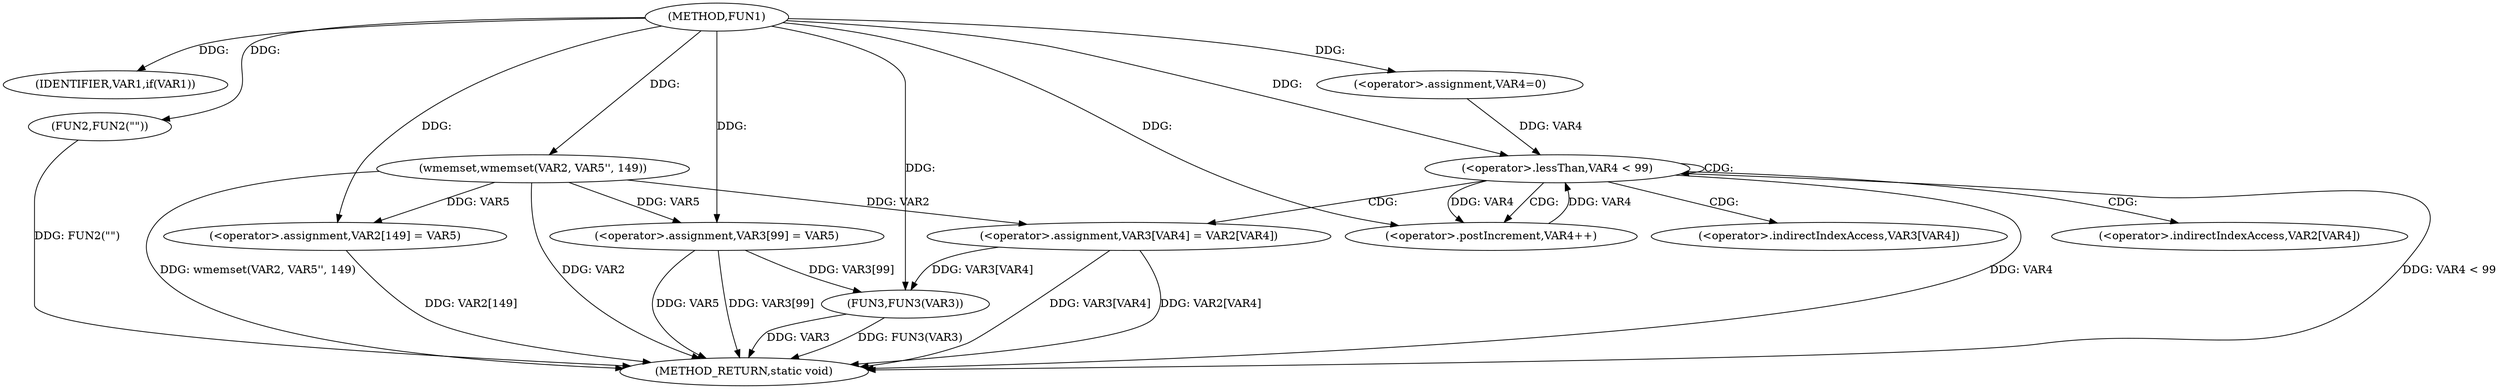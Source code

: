 digraph FUN1 {  
"1000100" [label = "(METHOD,FUN1)" ]
"1000146" [label = "(METHOD_RETURN,static void)" ]
"1000103" [label = "(IDENTIFIER,VAR1,if(VAR1))" ]
"1000105" [label = "(FUN2,FUN2(\"\"))" ]
"1000113" [label = "(wmemset,wmemset(VAR2, VAR5'', 149))" ]
"1000117" [label = "(<operator>.assignment,VAR2[149] = VAR5)" ]
"1000123" [label = "(<operator>.assignment,VAR4=0)" ]
"1000126" [label = "(<operator>.lessThan,VAR4 < 99)" ]
"1000129" [label = "(<operator>.postIncrement,VAR4++)" ]
"1000132" [label = "(<operator>.assignment,VAR3[VAR4] = VAR2[VAR4])" ]
"1000139" [label = "(<operator>.assignment,VAR3[99] = VAR5)" ]
"1000144" [label = "(FUN3,FUN3(VAR3))" ]
"1000133" [label = "(<operator>.indirectIndexAccess,VAR3[VAR4])" ]
"1000136" [label = "(<operator>.indirectIndexAccess,VAR2[VAR4])" ]
  "1000126" -> "1000146"  [ label = "DDG: VAR4 < 99"] 
  "1000105" -> "1000146"  [ label = "DDG: FUN2(\"\")"] 
  "1000113" -> "1000146"  [ label = "DDG: VAR2"] 
  "1000139" -> "1000146"  [ label = "DDG: VAR3[99]"] 
  "1000126" -> "1000146"  [ label = "DDG: VAR4"] 
  "1000117" -> "1000146"  [ label = "DDG: VAR2[149]"] 
  "1000132" -> "1000146"  [ label = "DDG: VAR3[VAR4]"] 
  "1000113" -> "1000146"  [ label = "DDG: wmemset(VAR2, VAR5'', 149)"] 
  "1000144" -> "1000146"  [ label = "DDG: FUN3(VAR3)"] 
  "1000139" -> "1000146"  [ label = "DDG: VAR5"] 
  "1000132" -> "1000146"  [ label = "DDG: VAR2[VAR4]"] 
  "1000144" -> "1000146"  [ label = "DDG: VAR3"] 
  "1000100" -> "1000103"  [ label = "DDG: "] 
  "1000100" -> "1000105"  [ label = "DDG: "] 
  "1000100" -> "1000113"  [ label = "DDG: "] 
  "1000113" -> "1000117"  [ label = "DDG: VAR5"] 
  "1000100" -> "1000117"  [ label = "DDG: "] 
  "1000100" -> "1000123"  [ label = "DDG: "] 
  "1000129" -> "1000126"  [ label = "DDG: VAR4"] 
  "1000123" -> "1000126"  [ label = "DDG: VAR4"] 
  "1000100" -> "1000126"  [ label = "DDG: "] 
  "1000126" -> "1000129"  [ label = "DDG: VAR4"] 
  "1000100" -> "1000129"  [ label = "DDG: "] 
  "1000113" -> "1000132"  [ label = "DDG: VAR2"] 
  "1000100" -> "1000139"  [ label = "DDG: "] 
  "1000113" -> "1000139"  [ label = "DDG: VAR5"] 
  "1000139" -> "1000144"  [ label = "DDG: VAR3[99]"] 
  "1000132" -> "1000144"  [ label = "DDG: VAR3[VAR4]"] 
  "1000100" -> "1000144"  [ label = "DDG: "] 
  "1000126" -> "1000126"  [ label = "CDG: "] 
  "1000126" -> "1000132"  [ label = "CDG: "] 
  "1000126" -> "1000129"  [ label = "CDG: "] 
  "1000126" -> "1000133"  [ label = "CDG: "] 
  "1000126" -> "1000136"  [ label = "CDG: "] 
}
